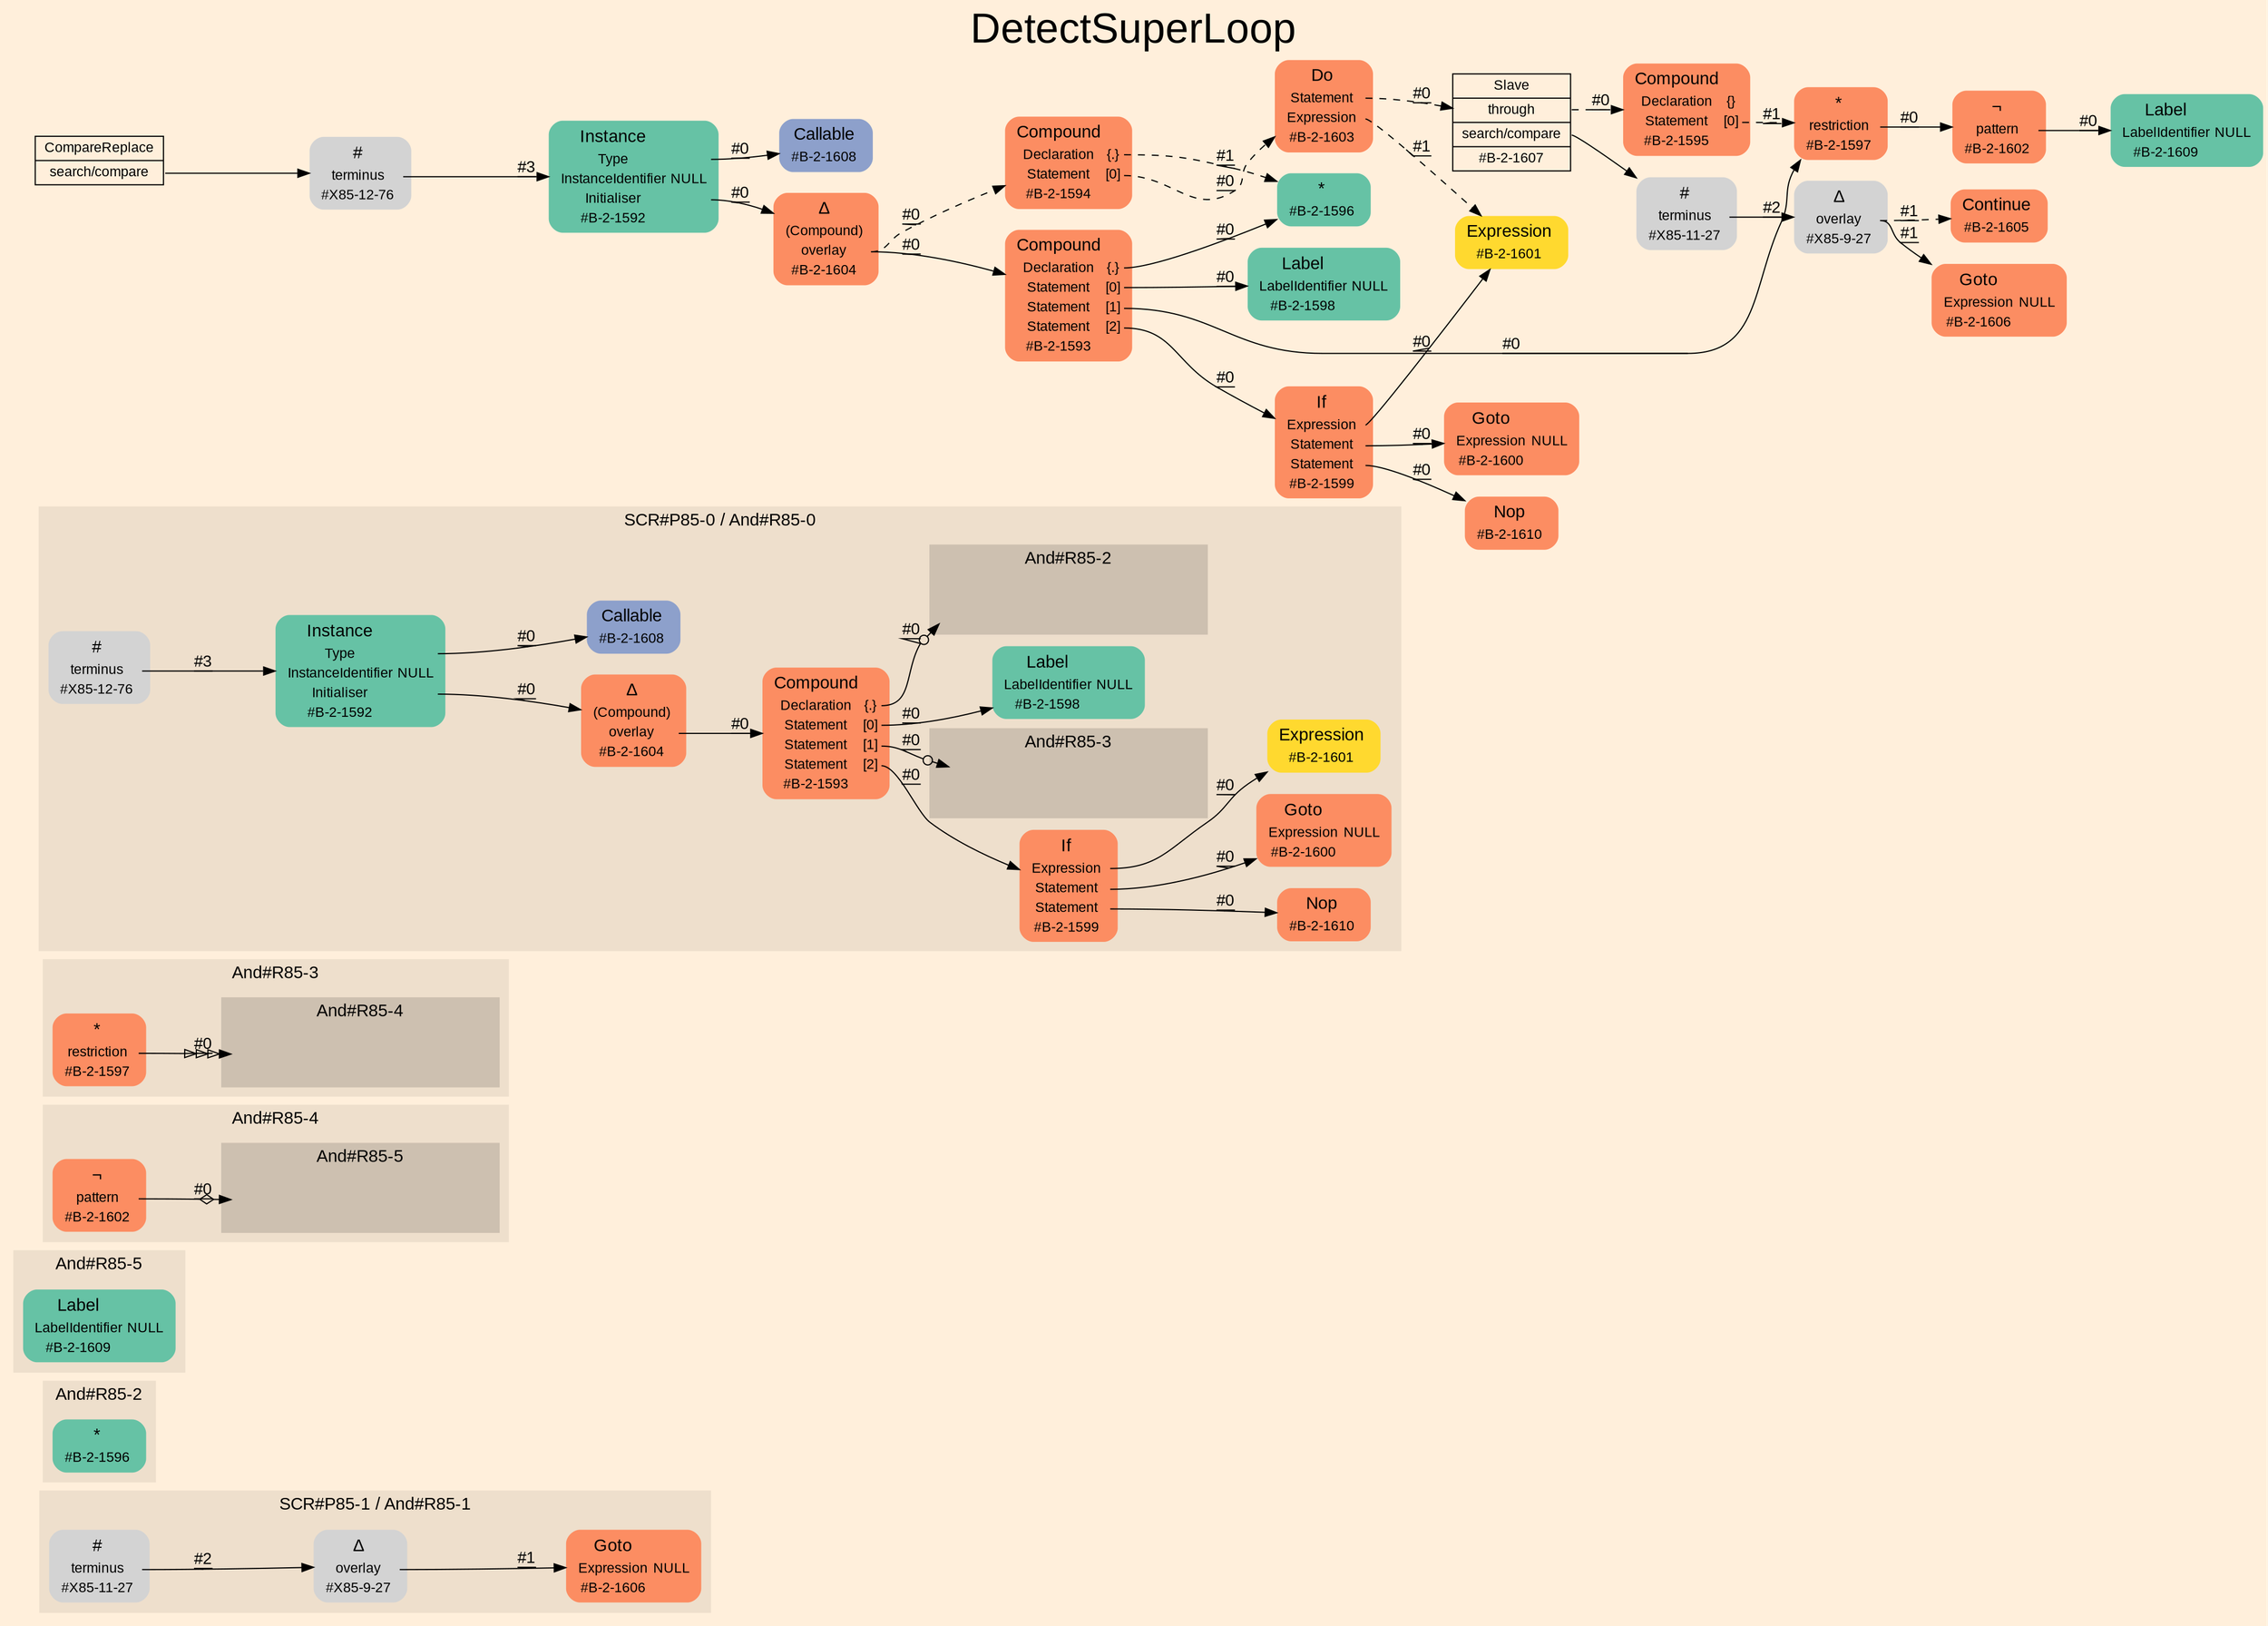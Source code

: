 digraph "DetectSuperLoop" {
label = "DetectSuperLoop"
labelloc = t
fontsize = "36"
graph [
    rankdir = "LR"
    ranksep = 0.3
    bgcolor = antiquewhite1
    color = black
    fontcolor = black
    fontname = "Arial"
];
node [
    fontname = "Arial"
];
edge [
    fontname = "Arial"
];

// -------------------- figure And#R85-1 --------------------
// -------- region And#R85-1 ----------
subgraph "clusterAnd#R85-1" {
    label = "SCR#P85-1 / And#R85-1"
    style = "filled"
    color = antiquewhite2
    fontsize = "15"
    "And#R85-1/#X85-11-27" [
        // -------- block And#R85-1/#X85-11-27 ----------
        shape = "plaintext"
        label = <<TABLE BORDER="0" CELLBORDER="0" CELLSPACING="0">
         <TR><TD><FONT POINT-SIZE="15.0">#</FONT></TD><TD></TD></TR>
         <TR><TD>terminus</TD><TD PORT="port0"></TD></TR>
         <TR><TD>#X85-11-27</TD><TD PORT="port1"></TD></TR>
        </TABLE>>
        style = "rounded,filled"
        fontsize = "12"
    ];
    
    "And#R85-1/#X85-9-27" [
        // -------- block And#R85-1/#X85-9-27 ----------
        shape = "plaintext"
        label = <<TABLE BORDER="0" CELLBORDER="0" CELLSPACING="0">
         <TR><TD><FONT POINT-SIZE="15.0">Δ</FONT></TD><TD></TD></TR>
         <TR><TD>overlay</TD><TD PORT="port0"></TD></TR>
         <TR><TD>#X85-9-27</TD><TD PORT="port1"></TD></TR>
        </TABLE>>
        style = "rounded,filled"
        fontsize = "12"
    ];
    
    "And#R85-1/#B-2-1606" [
        // -------- block And#R85-1/#B-2-1606 ----------
        shape = "plaintext"
        fillcolor = "/set28/2"
        label = <<TABLE BORDER="0" CELLBORDER="0" CELLSPACING="0">
         <TR><TD><FONT POINT-SIZE="15.0">Goto</FONT></TD><TD></TD></TR>
         <TR><TD>Expression</TD><TD PORT="port0">NULL</TD></TR>
         <TR><TD>#B-2-1606</TD><TD PORT="port1"></TD></TR>
        </TABLE>>
        style = "rounded,filled"
        fontsize = "12"
    ];
    
}

"And#R85-1/#X85-11-27":port0 -> "And#R85-1/#X85-9-27" [
    label = "#2"
    decorate = true
    color = black
    fontcolor = black
];

"And#R85-1/#X85-9-27":port0 -> "And#R85-1/#B-2-1606" [
    label = "#1"
    decorate = true
    color = black
    fontcolor = black
];


// -------------------- figure And#R85-2 --------------------
// -------- region And#R85-2 ----------
subgraph "clusterAnd#R85-2" {
    label = "And#R85-2"
    style = "filled"
    color = antiquewhite2
    fontsize = "15"
    "And#R85-2/#B-2-1596" [
        // -------- block And#R85-2/#B-2-1596 ----------
        shape = "plaintext"
        fillcolor = "/set28/1"
        label = <<TABLE BORDER="0" CELLBORDER="0" CELLSPACING="0">
         <TR><TD><FONT POINT-SIZE="15.0">*</FONT></TD><TD></TD></TR>
         <TR><TD>#B-2-1596</TD><TD PORT="port0"></TD></TR>
        </TABLE>>
        style = "rounded,filled"
        fontsize = "12"
    ];
    
}


// -------------------- figure And#R85-5 --------------------
// -------- region And#R85-5 ----------
subgraph "clusterAnd#R85-5" {
    label = "And#R85-5"
    style = "filled"
    color = antiquewhite2
    fontsize = "15"
    "And#R85-5/#B-2-1609" [
        // -------- block And#R85-5/#B-2-1609 ----------
        shape = "plaintext"
        fillcolor = "/set28/1"
        label = <<TABLE BORDER="0" CELLBORDER="0" CELLSPACING="0">
         <TR><TD><FONT POINT-SIZE="15.0">Label</FONT></TD><TD></TD></TR>
         <TR><TD>LabelIdentifier</TD><TD PORT="port0">NULL</TD></TR>
         <TR><TD>#B-2-1609</TD><TD PORT="port1"></TD></TR>
        </TABLE>>
        style = "rounded,filled"
        fontsize = "12"
    ];
    
}


// -------------------- figure And#R85-4 --------------------
// -------- region And#R85-4 ----------
subgraph "clusterAnd#R85-4" {
    label = "And#R85-4"
    style = "filled"
    color = antiquewhite2
    fontsize = "15"
    "And#R85-4/#B-2-1602" [
        // -------- block And#R85-4/#B-2-1602 ----------
        shape = "plaintext"
        fillcolor = "/set28/2"
        label = <<TABLE BORDER="0" CELLBORDER="0" CELLSPACING="0">
         <TR><TD><FONT POINT-SIZE="15.0">¬</FONT></TD><TD></TD></TR>
         <TR><TD>pattern</TD><TD PORT="port0"></TD></TR>
         <TR><TD>#B-2-1602</TD><TD PORT="port1"></TD></TR>
        </TABLE>>
        style = "rounded,filled"
        fontsize = "12"
    ];
    
    // -------- region And#R85-4/And#R85-5 ----------
    subgraph "clusterAnd#R85-4/And#R85-5" {
        label = "And#R85-5"
        style = "filled"
        color = antiquewhite3
        fontsize = "15"
        "And#R85-4/And#R85-5/#B-2-1609" [
            // -------- block And#R85-4/And#R85-5/#B-2-1609 ----------
            shape = none
            fillcolor = "/set28/1"
            style = "invisible"
        ];
        
    }
    
}

"And#R85-4/#B-2-1602":port0 -> "And#R85-4/And#R85-5/#B-2-1609" [
    arrowhead="normalnoneodiamond"
    label = "#0"
    decorate = true
    color = black
    fontcolor = black
];


// -------------------- figure And#R85-3 --------------------
// -------- region And#R85-3 ----------
subgraph "clusterAnd#R85-3" {
    label = "And#R85-3"
    style = "filled"
    color = antiquewhite2
    fontsize = "15"
    "And#R85-3/#B-2-1597" [
        // -------- block And#R85-3/#B-2-1597 ----------
        shape = "plaintext"
        fillcolor = "/set28/2"
        label = <<TABLE BORDER="0" CELLBORDER="0" CELLSPACING="0">
         <TR><TD><FONT POINT-SIZE="15.0">*</FONT></TD><TD></TD></TR>
         <TR><TD>restriction</TD><TD PORT="port0"></TD></TR>
         <TR><TD>#B-2-1597</TD><TD PORT="port1"></TD></TR>
        </TABLE>>
        style = "rounded,filled"
        fontsize = "12"
    ];
    
    // -------- region And#R85-3/And#R85-4 ----------
    subgraph "clusterAnd#R85-3/And#R85-4" {
        label = "And#R85-4"
        style = "filled"
        color = antiquewhite3
        fontsize = "15"
        "And#R85-3/And#R85-4/#B-2-1602" [
            // -------- block And#R85-3/And#R85-4/#B-2-1602 ----------
            shape = none
            fillcolor = "/set28/2"
            style = "invisible"
        ];
        
    }
    
}

"And#R85-3/#B-2-1597":port0 -> "And#R85-3/And#R85-4/#B-2-1602" [
    arrowhead="normalonormalonormalonormal"
    label = "#0"
    decorate = true
    color = black
    fontcolor = black
];


// -------------------- figure And#R85-0 --------------------
// -------- region And#R85-0 ----------
subgraph "clusterAnd#R85-0" {
    label = "SCR#P85-0 / And#R85-0"
    style = "filled"
    color = antiquewhite2
    fontsize = "15"
    "And#R85-0/#B-2-1592" [
        // -------- block And#R85-0/#B-2-1592 ----------
        shape = "plaintext"
        fillcolor = "/set28/1"
        label = <<TABLE BORDER="0" CELLBORDER="0" CELLSPACING="0">
         <TR><TD><FONT POINT-SIZE="15.0">Instance</FONT></TD><TD></TD></TR>
         <TR><TD>Type</TD><TD PORT="port0"></TD></TR>
         <TR><TD>InstanceIdentifier</TD><TD PORT="port1">NULL</TD></TR>
         <TR><TD>Initialiser</TD><TD PORT="port2"></TD></TR>
         <TR><TD>#B-2-1592</TD><TD PORT="port3"></TD></TR>
        </TABLE>>
        style = "rounded,filled"
        fontsize = "12"
    ];
    
    "And#R85-0/#B-2-1599" [
        // -------- block And#R85-0/#B-2-1599 ----------
        shape = "plaintext"
        fillcolor = "/set28/2"
        label = <<TABLE BORDER="0" CELLBORDER="0" CELLSPACING="0">
         <TR><TD><FONT POINT-SIZE="15.0">If</FONT></TD><TD></TD></TR>
         <TR><TD>Expression</TD><TD PORT="port0"></TD></TR>
         <TR><TD>Statement</TD><TD PORT="port1"></TD></TR>
         <TR><TD>Statement</TD><TD PORT="port2"></TD></TR>
         <TR><TD>#B-2-1599</TD><TD PORT="port3"></TD></TR>
        </TABLE>>
        style = "rounded,filled"
        fontsize = "12"
    ];
    
    "And#R85-0/#B-2-1610" [
        // -------- block And#R85-0/#B-2-1610 ----------
        shape = "plaintext"
        fillcolor = "/set28/2"
        label = <<TABLE BORDER="0" CELLBORDER="0" CELLSPACING="0">
         <TR><TD><FONT POINT-SIZE="15.0">Nop</FONT></TD><TD></TD></TR>
         <TR><TD>#B-2-1610</TD><TD PORT="port0"></TD></TR>
        </TABLE>>
        style = "rounded,filled"
        fontsize = "12"
    ];
    
    "And#R85-0/#B-2-1593" [
        // -------- block And#R85-0/#B-2-1593 ----------
        shape = "plaintext"
        fillcolor = "/set28/2"
        label = <<TABLE BORDER="0" CELLBORDER="0" CELLSPACING="0">
         <TR><TD><FONT POINT-SIZE="15.0">Compound</FONT></TD><TD></TD></TR>
         <TR><TD>Declaration</TD><TD PORT="port0">{.}</TD></TR>
         <TR><TD>Statement</TD><TD PORT="port1">[0]</TD></TR>
         <TR><TD>Statement</TD><TD PORT="port2">[1]</TD></TR>
         <TR><TD>Statement</TD><TD PORT="port3">[2]</TD></TR>
         <TR><TD>#B-2-1593</TD><TD PORT="port4"></TD></TR>
        </TABLE>>
        style = "rounded,filled"
        fontsize = "12"
    ];
    
    "And#R85-0/#B-2-1604" [
        // -------- block And#R85-0/#B-2-1604 ----------
        shape = "plaintext"
        fillcolor = "/set28/2"
        label = <<TABLE BORDER="0" CELLBORDER="0" CELLSPACING="0">
         <TR><TD><FONT POINT-SIZE="15.0">Δ</FONT></TD><TD></TD></TR>
         <TR><TD>(Compound)</TD><TD PORT="port0"></TD></TR>
         <TR><TD>overlay</TD><TD PORT="port1"></TD></TR>
         <TR><TD>#B-2-1604</TD><TD PORT="port2"></TD></TR>
        </TABLE>>
        style = "rounded,filled"
        fontsize = "12"
    ];
    
    "And#R85-0/#B-2-1601" [
        // -------- block And#R85-0/#B-2-1601 ----------
        shape = "plaintext"
        fillcolor = "/set28/6"
        label = <<TABLE BORDER="0" CELLBORDER="0" CELLSPACING="0">
         <TR><TD><FONT POINT-SIZE="15.0">Expression</FONT></TD><TD></TD></TR>
         <TR><TD>#B-2-1601</TD><TD PORT="port0"></TD></TR>
        </TABLE>>
        style = "rounded,filled"
        fontsize = "12"
    ];
    
    "And#R85-0/#B-2-1608" [
        // -------- block And#R85-0/#B-2-1608 ----------
        shape = "plaintext"
        fillcolor = "/set28/3"
        label = <<TABLE BORDER="0" CELLBORDER="0" CELLSPACING="0">
         <TR><TD><FONT POINT-SIZE="15.0">Callable</FONT></TD><TD></TD></TR>
         <TR><TD>#B-2-1608</TD><TD PORT="port0"></TD></TR>
        </TABLE>>
        style = "rounded,filled"
        fontsize = "12"
    ];
    
    "And#R85-0/#X85-12-76" [
        // -------- block And#R85-0/#X85-12-76 ----------
        shape = "plaintext"
        label = <<TABLE BORDER="0" CELLBORDER="0" CELLSPACING="0">
         <TR><TD><FONT POINT-SIZE="15.0">#</FONT></TD><TD></TD></TR>
         <TR><TD>terminus</TD><TD PORT="port0"></TD></TR>
         <TR><TD>#X85-12-76</TD><TD PORT="port1"></TD></TR>
        </TABLE>>
        style = "rounded,filled"
        fontsize = "12"
    ];
    
    "And#R85-0/#B-2-1598" [
        // -------- block And#R85-0/#B-2-1598 ----------
        shape = "plaintext"
        fillcolor = "/set28/1"
        label = <<TABLE BORDER="0" CELLBORDER="0" CELLSPACING="0">
         <TR><TD><FONT POINT-SIZE="15.0">Label</FONT></TD><TD></TD></TR>
         <TR><TD>LabelIdentifier</TD><TD PORT="port0">NULL</TD></TR>
         <TR><TD>#B-2-1598</TD><TD PORT="port1"></TD></TR>
        </TABLE>>
        style = "rounded,filled"
        fontsize = "12"
    ];
    
    "And#R85-0/#B-2-1600" [
        // -------- block And#R85-0/#B-2-1600 ----------
        shape = "plaintext"
        fillcolor = "/set28/2"
        label = <<TABLE BORDER="0" CELLBORDER="0" CELLSPACING="0">
         <TR><TD><FONT POINT-SIZE="15.0">Goto</FONT></TD><TD></TD></TR>
         <TR><TD>Expression</TD><TD PORT="port0">NULL</TD></TR>
         <TR><TD>#B-2-1600</TD><TD PORT="port1"></TD></TR>
        </TABLE>>
        style = "rounded,filled"
        fontsize = "12"
    ];
    
    // -------- region And#R85-0/And#R85-2 ----------
    subgraph "clusterAnd#R85-0/And#R85-2" {
        label = "And#R85-2"
        style = "filled"
        color = antiquewhite3
        fontsize = "15"
        "And#R85-0/And#R85-2/#B-2-1596" [
            // -------- block And#R85-0/And#R85-2/#B-2-1596 ----------
            shape = none
            fillcolor = "/set28/1"
            style = "invisible"
        ];
        
    }
    
    // -------- region And#R85-0/And#R85-3 ----------
    subgraph "clusterAnd#R85-0/And#R85-3" {
        label = "And#R85-3"
        style = "filled"
        color = antiquewhite3
        fontsize = "15"
        "And#R85-0/And#R85-3/#B-2-1597" [
            // -------- block And#R85-0/And#R85-3/#B-2-1597 ----------
            shape = none
            fillcolor = "/set28/2"
            style = "invisible"
        ];
        
    }
    
}

"And#R85-0/#B-2-1592":port0 -> "And#R85-0/#B-2-1608" [
    label = "#0"
    decorate = true
    color = black
    fontcolor = black
];

"And#R85-0/#B-2-1592":port2 -> "And#R85-0/#B-2-1604" [
    label = "#0"
    decorate = true
    color = black
    fontcolor = black
];

"And#R85-0/#B-2-1599":port0 -> "And#R85-0/#B-2-1601" [
    label = "#0"
    decorate = true
    color = black
    fontcolor = black
];

"And#R85-0/#B-2-1599":port1 -> "And#R85-0/#B-2-1600" [
    label = "#0"
    decorate = true
    color = black
    fontcolor = black
];

"And#R85-0/#B-2-1599":port2 -> "And#R85-0/#B-2-1610" [
    label = "#0"
    decorate = true
    color = black
    fontcolor = black
];

"And#R85-0/#B-2-1593":port0 -> "And#R85-0/And#R85-2/#B-2-1596" [
    arrowhead="normalnoneodot"
    label = "#0"
    decorate = true
    color = black
    fontcolor = black
];

"And#R85-0/#B-2-1593":port1 -> "And#R85-0/#B-2-1598" [
    label = "#0"
    decorate = true
    color = black
    fontcolor = black
];

"And#R85-0/#B-2-1593":port2 -> "And#R85-0/And#R85-3/#B-2-1597" [
    arrowhead="normalnoneodot"
    label = "#0"
    decorate = true
    color = black
    fontcolor = black
];

"And#R85-0/#B-2-1593":port3 -> "And#R85-0/#B-2-1599" [
    label = "#0"
    decorate = true
    color = black
    fontcolor = black
];

"And#R85-0/#B-2-1604":port1 -> "And#R85-0/#B-2-1593" [
    label = "#0"
    decorate = true
    color = black
    fontcolor = black
];

"And#R85-0/#X85-12-76":port0 -> "And#R85-0/#B-2-1592" [
    label = "#3"
    decorate = true
    color = black
    fontcolor = black
];


// -------------------- transformation figure --------------------
"CR#X85-10-85" [
    // -------- block CR#X85-10-85 ----------
    shape = "record"
    fillcolor = antiquewhite1
    label = "<fixed> CompareReplace | <port0> search/compare"
    style = "filled"
    fontsize = "12"
    color = black
    fontcolor = black
];

"#X85-12-76" [
    // -------- block #X85-12-76 ----------
    shape = "plaintext"
    label = <<TABLE BORDER="0" CELLBORDER="0" CELLSPACING="0">
     <TR><TD><FONT POINT-SIZE="15.0">#</FONT></TD><TD></TD></TR>
     <TR><TD>terminus</TD><TD PORT="port0"></TD></TR>
     <TR><TD>#X85-12-76</TD><TD PORT="port1"></TD></TR>
    </TABLE>>
    style = "rounded,filled"
    fontsize = "12"
];

"#B-2-1592" [
    // -------- block #B-2-1592 ----------
    shape = "plaintext"
    fillcolor = "/set28/1"
    label = <<TABLE BORDER="0" CELLBORDER="0" CELLSPACING="0">
     <TR><TD><FONT POINT-SIZE="15.0">Instance</FONT></TD><TD></TD></TR>
     <TR><TD>Type</TD><TD PORT="port0"></TD></TR>
     <TR><TD>InstanceIdentifier</TD><TD PORT="port1">NULL</TD></TR>
     <TR><TD>Initialiser</TD><TD PORT="port2"></TD></TR>
     <TR><TD>#B-2-1592</TD><TD PORT="port3"></TD></TR>
    </TABLE>>
    style = "rounded,filled"
    fontsize = "12"
];

"#B-2-1608" [
    // -------- block #B-2-1608 ----------
    shape = "plaintext"
    fillcolor = "/set28/3"
    label = <<TABLE BORDER="0" CELLBORDER="0" CELLSPACING="0">
     <TR><TD><FONT POINT-SIZE="15.0">Callable</FONT></TD><TD></TD></TR>
     <TR><TD>#B-2-1608</TD><TD PORT="port0"></TD></TR>
    </TABLE>>
    style = "rounded,filled"
    fontsize = "12"
];

"#B-2-1604" [
    // -------- block #B-2-1604 ----------
    shape = "plaintext"
    fillcolor = "/set28/2"
    label = <<TABLE BORDER="0" CELLBORDER="0" CELLSPACING="0">
     <TR><TD><FONT POINT-SIZE="15.0">Δ</FONT></TD><TD></TD></TR>
     <TR><TD>(Compound)</TD><TD PORT="port0"></TD></TR>
     <TR><TD>overlay</TD><TD PORT="port1"></TD></TR>
     <TR><TD>#B-2-1604</TD><TD PORT="port2"></TD></TR>
    </TABLE>>
    style = "rounded,filled"
    fontsize = "12"
];

"#B-2-1593" [
    // -------- block #B-2-1593 ----------
    shape = "plaintext"
    fillcolor = "/set28/2"
    label = <<TABLE BORDER="0" CELLBORDER="0" CELLSPACING="0">
     <TR><TD><FONT POINT-SIZE="15.0">Compound</FONT></TD><TD></TD></TR>
     <TR><TD>Declaration</TD><TD PORT="port0">{.}</TD></TR>
     <TR><TD>Statement</TD><TD PORT="port1">[0]</TD></TR>
     <TR><TD>Statement</TD><TD PORT="port2">[1]</TD></TR>
     <TR><TD>Statement</TD><TD PORT="port3">[2]</TD></TR>
     <TR><TD>#B-2-1593</TD><TD PORT="port4"></TD></TR>
    </TABLE>>
    style = "rounded,filled"
    fontsize = "12"
];

"#B-2-1596" [
    // -------- block #B-2-1596 ----------
    shape = "plaintext"
    fillcolor = "/set28/1"
    label = <<TABLE BORDER="0" CELLBORDER="0" CELLSPACING="0">
     <TR><TD><FONT POINT-SIZE="15.0">*</FONT></TD><TD></TD></TR>
     <TR><TD>#B-2-1596</TD><TD PORT="port0"></TD></TR>
    </TABLE>>
    style = "rounded,filled"
    fontsize = "12"
];

"#B-2-1598" [
    // -------- block #B-2-1598 ----------
    shape = "plaintext"
    fillcolor = "/set28/1"
    label = <<TABLE BORDER="0" CELLBORDER="0" CELLSPACING="0">
     <TR><TD><FONT POINT-SIZE="15.0">Label</FONT></TD><TD></TD></TR>
     <TR><TD>LabelIdentifier</TD><TD PORT="port0">NULL</TD></TR>
     <TR><TD>#B-2-1598</TD><TD PORT="port1"></TD></TR>
    </TABLE>>
    style = "rounded,filled"
    fontsize = "12"
];

"#B-2-1597" [
    // -------- block #B-2-1597 ----------
    shape = "plaintext"
    fillcolor = "/set28/2"
    label = <<TABLE BORDER="0" CELLBORDER="0" CELLSPACING="0">
     <TR><TD><FONT POINT-SIZE="15.0">*</FONT></TD><TD></TD></TR>
     <TR><TD>restriction</TD><TD PORT="port0"></TD></TR>
     <TR><TD>#B-2-1597</TD><TD PORT="port1"></TD></TR>
    </TABLE>>
    style = "rounded,filled"
    fontsize = "12"
];

"#B-2-1602" [
    // -------- block #B-2-1602 ----------
    shape = "plaintext"
    fillcolor = "/set28/2"
    label = <<TABLE BORDER="0" CELLBORDER="0" CELLSPACING="0">
     <TR><TD><FONT POINT-SIZE="15.0">¬</FONT></TD><TD></TD></TR>
     <TR><TD>pattern</TD><TD PORT="port0"></TD></TR>
     <TR><TD>#B-2-1602</TD><TD PORT="port1"></TD></TR>
    </TABLE>>
    style = "rounded,filled"
    fontsize = "12"
];

"#B-2-1609" [
    // -------- block #B-2-1609 ----------
    shape = "plaintext"
    fillcolor = "/set28/1"
    label = <<TABLE BORDER="0" CELLBORDER="0" CELLSPACING="0">
     <TR><TD><FONT POINT-SIZE="15.0">Label</FONT></TD><TD></TD></TR>
     <TR><TD>LabelIdentifier</TD><TD PORT="port0">NULL</TD></TR>
     <TR><TD>#B-2-1609</TD><TD PORT="port1"></TD></TR>
    </TABLE>>
    style = "rounded,filled"
    fontsize = "12"
];

"#B-2-1599" [
    // -------- block #B-2-1599 ----------
    shape = "plaintext"
    fillcolor = "/set28/2"
    label = <<TABLE BORDER="0" CELLBORDER="0" CELLSPACING="0">
     <TR><TD><FONT POINT-SIZE="15.0">If</FONT></TD><TD></TD></TR>
     <TR><TD>Expression</TD><TD PORT="port0"></TD></TR>
     <TR><TD>Statement</TD><TD PORT="port1"></TD></TR>
     <TR><TD>Statement</TD><TD PORT="port2"></TD></TR>
     <TR><TD>#B-2-1599</TD><TD PORT="port3"></TD></TR>
    </TABLE>>
    style = "rounded,filled"
    fontsize = "12"
];

"#B-2-1601" [
    // -------- block #B-2-1601 ----------
    shape = "plaintext"
    fillcolor = "/set28/6"
    label = <<TABLE BORDER="0" CELLBORDER="0" CELLSPACING="0">
     <TR><TD><FONT POINT-SIZE="15.0">Expression</FONT></TD><TD></TD></TR>
     <TR><TD>#B-2-1601</TD><TD PORT="port0"></TD></TR>
    </TABLE>>
    style = "rounded,filled"
    fontsize = "12"
];

"#B-2-1600" [
    // -------- block #B-2-1600 ----------
    shape = "plaintext"
    fillcolor = "/set28/2"
    label = <<TABLE BORDER="0" CELLBORDER="0" CELLSPACING="0">
     <TR><TD><FONT POINT-SIZE="15.0">Goto</FONT></TD><TD></TD></TR>
     <TR><TD>Expression</TD><TD PORT="port0">NULL</TD></TR>
     <TR><TD>#B-2-1600</TD><TD PORT="port1"></TD></TR>
    </TABLE>>
    style = "rounded,filled"
    fontsize = "12"
];

"#B-2-1610" [
    // -------- block #B-2-1610 ----------
    shape = "plaintext"
    fillcolor = "/set28/2"
    label = <<TABLE BORDER="0" CELLBORDER="0" CELLSPACING="0">
     <TR><TD><FONT POINT-SIZE="15.0">Nop</FONT></TD><TD></TD></TR>
     <TR><TD>#B-2-1610</TD><TD PORT="port0"></TD></TR>
    </TABLE>>
    style = "rounded,filled"
    fontsize = "12"
];

"#B-2-1594" [
    // -------- block #B-2-1594 ----------
    shape = "plaintext"
    fillcolor = "/set28/2"
    label = <<TABLE BORDER="0" CELLBORDER="0" CELLSPACING="0">
     <TR><TD><FONT POINT-SIZE="15.0">Compound</FONT></TD><TD></TD></TR>
     <TR><TD>Declaration</TD><TD PORT="port0">{.}</TD></TR>
     <TR><TD>Statement</TD><TD PORT="port1">[0]</TD></TR>
     <TR><TD>#B-2-1594</TD><TD PORT="port2"></TD></TR>
    </TABLE>>
    style = "rounded,filled"
    fontsize = "12"
];

"#B-2-1603" [
    // -------- block #B-2-1603 ----------
    shape = "plaintext"
    fillcolor = "/set28/2"
    label = <<TABLE BORDER="0" CELLBORDER="0" CELLSPACING="0">
     <TR><TD><FONT POINT-SIZE="15.0">Do</FONT></TD><TD></TD></TR>
     <TR><TD>Statement</TD><TD PORT="port0"></TD></TR>
     <TR><TD>Expression</TD><TD PORT="port1"></TD></TR>
     <TR><TD>#B-2-1603</TD><TD PORT="port2"></TD></TR>
    </TABLE>>
    style = "rounded,filled"
    fontsize = "12"
];

"#B-2-1607" [
    // -------- block #B-2-1607 ----------
    shape = "record"
    fillcolor = antiquewhite1
    label = "<fixed> Slave | <port0> through | <port1> search/compare | <port2> #B-2-1607"
    style = "filled"
    fontsize = "12"
    color = black
    fontcolor = black
];

"#B-2-1595" [
    // -------- block #B-2-1595 ----------
    shape = "plaintext"
    fillcolor = "/set28/2"
    label = <<TABLE BORDER="0" CELLBORDER="0" CELLSPACING="0">
     <TR><TD><FONT POINT-SIZE="15.0">Compound</FONT></TD><TD></TD></TR>
     <TR><TD>Declaration</TD><TD PORT="port0">{}</TD></TR>
     <TR><TD>Statement</TD><TD PORT="port1">[0]</TD></TR>
     <TR><TD>#B-2-1595</TD><TD PORT="port2"></TD></TR>
    </TABLE>>
    style = "rounded,filled"
    fontsize = "12"
];

"#X85-11-27" [
    // -------- block #X85-11-27 ----------
    shape = "plaintext"
    label = <<TABLE BORDER="0" CELLBORDER="0" CELLSPACING="0">
     <TR><TD><FONT POINT-SIZE="15.0">#</FONT></TD><TD></TD></TR>
     <TR><TD>terminus</TD><TD PORT="port0"></TD></TR>
     <TR><TD>#X85-11-27</TD><TD PORT="port1"></TD></TR>
    </TABLE>>
    style = "rounded,filled"
    fontsize = "12"
];

"#X85-9-27" [
    // -------- block #X85-9-27 ----------
    shape = "plaintext"
    label = <<TABLE BORDER="0" CELLBORDER="0" CELLSPACING="0">
     <TR><TD><FONT POINT-SIZE="15.0">Δ</FONT></TD><TD></TD></TR>
     <TR><TD>overlay</TD><TD PORT="port0"></TD></TR>
     <TR><TD>#X85-9-27</TD><TD PORT="port1"></TD></TR>
    </TABLE>>
    style = "rounded,filled"
    fontsize = "12"
];

"#B-2-1606" [
    // -------- block #B-2-1606 ----------
    shape = "plaintext"
    fillcolor = "/set28/2"
    label = <<TABLE BORDER="0" CELLBORDER="0" CELLSPACING="0">
     <TR><TD><FONT POINT-SIZE="15.0">Goto</FONT></TD><TD></TD></TR>
     <TR><TD>Expression</TD><TD PORT="port0">NULL</TD></TR>
     <TR><TD>#B-2-1606</TD><TD PORT="port1"></TD></TR>
    </TABLE>>
    style = "rounded,filled"
    fontsize = "12"
];

"#B-2-1605" [
    // -------- block #B-2-1605 ----------
    shape = "plaintext"
    fillcolor = "/set28/2"
    label = <<TABLE BORDER="0" CELLBORDER="0" CELLSPACING="0">
     <TR><TD><FONT POINT-SIZE="15.0">Continue</FONT></TD><TD></TD></TR>
     <TR><TD>#B-2-1605</TD><TD PORT="port0"></TD></TR>
    </TABLE>>
    style = "rounded,filled"
    fontsize = "12"
];

"CR#X85-10-85":port0 -> "#X85-12-76" [
    label = ""
    decorate = true
    color = black
    fontcolor = black
];

"#X85-12-76":port0 -> "#B-2-1592" [
    label = "#3"
    decorate = true
    color = black
    fontcolor = black
];

"#B-2-1592":port0 -> "#B-2-1608" [
    label = "#0"
    decorate = true
    color = black
    fontcolor = black
];

"#B-2-1592":port2 -> "#B-2-1604" [
    label = "#0"
    decorate = true
    color = black
    fontcolor = black
];

"#B-2-1604":port1 -> "#B-2-1593" [
    label = "#0"
    decorate = true
    color = black
    fontcolor = black
];

"#B-2-1604":port1 -> "#B-2-1594" [
    style="dashed"
    label = "#0"
    decorate = true
    color = black
    fontcolor = black
];

"#B-2-1593":port0 -> "#B-2-1596" [
    label = "#0"
    decorate = true
    color = black
    fontcolor = black
];

"#B-2-1593":port1 -> "#B-2-1598" [
    label = "#0"
    decorate = true
    color = black
    fontcolor = black
];

"#B-2-1593":port2 -> "#B-2-1597" [
    label = "#0"
    decorate = true
    color = black
    fontcolor = black
];

"#B-2-1593":port3 -> "#B-2-1599" [
    label = "#0"
    decorate = true
    color = black
    fontcolor = black
];

"#B-2-1597":port0 -> "#B-2-1602" [
    label = "#0"
    decorate = true
    color = black
    fontcolor = black
];

"#B-2-1602":port0 -> "#B-2-1609" [
    label = "#0"
    decorate = true
    color = black
    fontcolor = black
];

"#B-2-1599":port0 -> "#B-2-1601" [
    label = "#0"
    decorate = true
    color = black
    fontcolor = black
];

"#B-2-1599":port1 -> "#B-2-1600" [
    label = "#0"
    decorate = true
    color = black
    fontcolor = black
];

"#B-2-1599":port2 -> "#B-2-1610" [
    label = "#0"
    decorate = true
    color = black
    fontcolor = black
];

"#B-2-1594":port0 -> "#B-2-1596" [
    style="dashed"
    label = "#1"
    decorate = true
    color = black
    fontcolor = black
];

"#B-2-1594":port1 -> "#B-2-1603" [
    style="dashed"
    label = "#0"
    decorate = true
    color = black
    fontcolor = black
];

"#B-2-1603":port0 -> "#B-2-1607" [
    style="dashed"
    label = "#0"
    decorate = true
    color = black
    fontcolor = black
];

"#B-2-1603":port1 -> "#B-2-1601" [
    style="dashed"
    label = "#1"
    decorate = true
    color = black
    fontcolor = black
];

"#B-2-1607":port0 -> "#B-2-1595" [
    style="dashed"
    label = "#0"
    decorate = true
    color = black
    fontcolor = black
];

"#B-2-1607":port1 -> "#X85-11-27" [
    label = ""
    decorate = true
    color = black
    fontcolor = black
];

"#B-2-1595":port1 -> "#B-2-1597" [
    style="dashed"
    label = "#1"
    decorate = true
    color = black
    fontcolor = black
];

"#X85-11-27":port0 -> "#X85-9-27" [
    label = "#2"
    decorate = true
    color = black
    fontcolor = black
];

"#X85-9-27":port0 -> "#B-2-1606" [
    label = "#1"
    decorate = true
    color = black
    fontcolor = black
];

"#X85-9-27":port0 -> "#B-2-1605" [
    style="dashed"
    label = "#1"
    decorate = true
    color = black
    fontcolor = black
];


}
